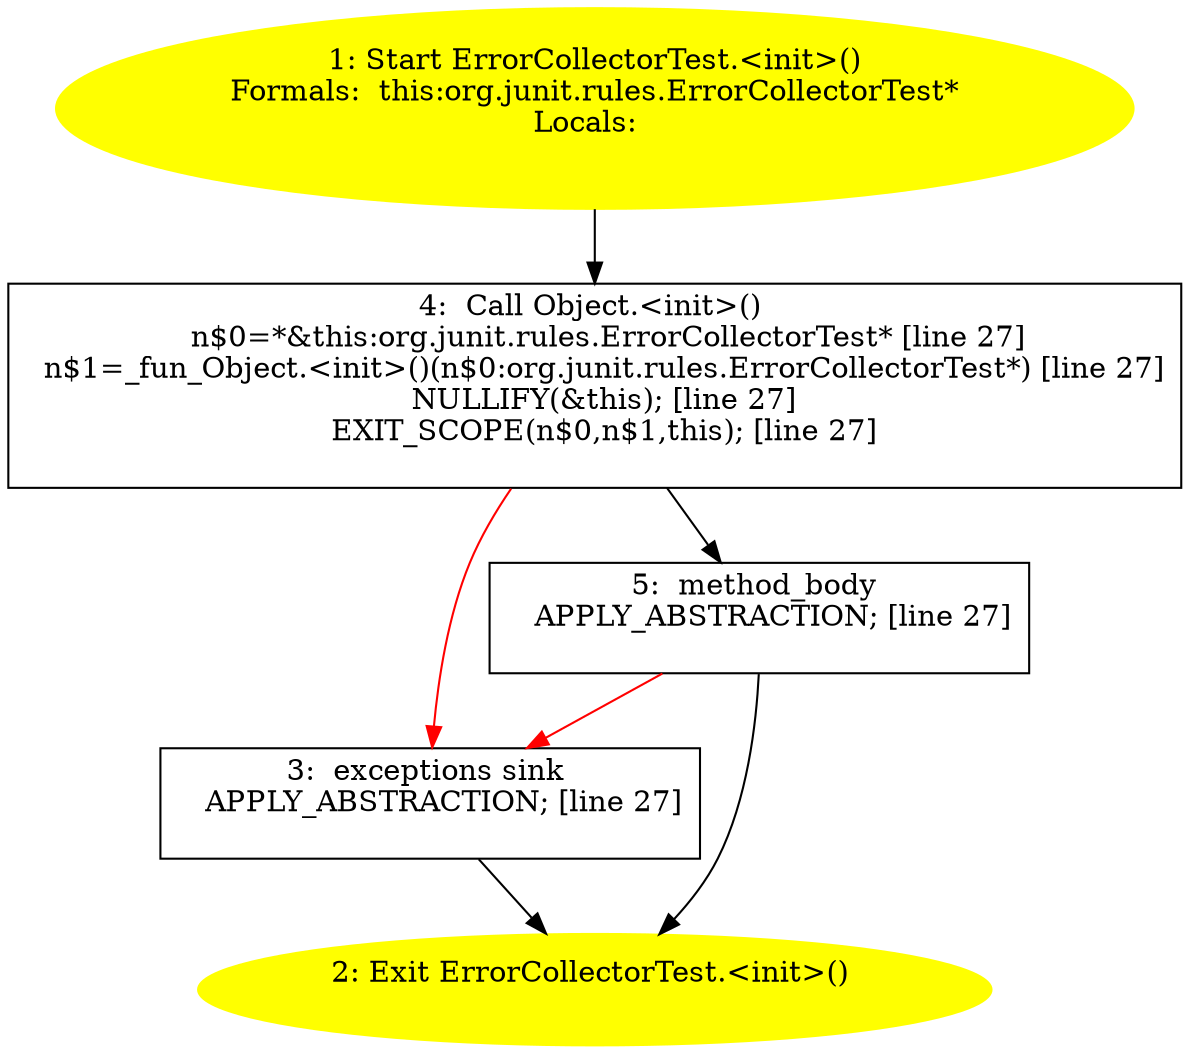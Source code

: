 /* @generated */
digraph cfg {
"org.junit.rules.ErrorCollectorTest.<init>().ee79466acc02f579a27e8a737a54bdc2_1" [label="1: Start ErrorCollectorTest.<init>()\nFormals:  this:org.junit.rules.ErrorCollectorTest*\nLocals:  \n  " color=yellow style=filled]
	

	 "org.junit.rules.ErrorCollectorTest.<init>().ee79466acc02f579a27e8a737a54bdc2_1" -> "org.junit.rules.ErrorCollectorTest.<init>().ee79466acc02f579a27e8a737a54bdc2_4" ;
"org.junit.rules.ErrorCollectorTest.<init>().ee79466acc02f579a27e8a737a54bdc2_2" [label="2: Exit ErrorCollectorTest.<init>() \n  " color=yellow style=filled]
	

"org.junit.rules.ErrorCollectorTest.<init>().ee79466acc02f579a27e8a737a54bdc2_3" [label="3:  exceptions sink \n   APPLY_ABSTRACTION; [line 27]\n " shape="box"]
	

	 "org.junit.rules.ErrorCollectorTest.<init>().ee79466acc02f579a27e8a737a54bdc2_3" -> "org.junit.rules.ErrorCollectorTest.<init>().ee79466acc02f579a27e8a737a54bdc2_2" ;
"org.junit.rules.ErrorCollectorTest.<init>().ee79466acc02f579a27e8a737a54bdc2_4" [label="4:  Call Object.<init>() \n   n$0=*&this:org.junit.rules.ErrorCollectorTest* [line 27]\n  n$1=_fun_Object.<init>()(n$0:org.junit.rules.ErrorCollectorTest*) [line 27]\n  NULLIFY(&this); [line 27]\n  EXIT_SCOPE(n$0,n$1,this); [line 27]\n " shape="box"]
	

	 "org.junit.rules.ErrorCollectorTest.<init>().ee79466acc02f579a27e8a737a54bdc2_4" -> "org.junit.rules.ErrorCollectorTest.<init>().ee79466acc02f579a27e8a737a54bdc2_5" ;
	 "org.junit.rules.ErrorCollectorTest.<init>().ee79466acc02f579a27e8a737a54bdc2_4" -> "org.junit.rules.ErrorCollectorTest.<init>().ee79466acc02f579a27e8a737a54bdc2_3" [color="red" ];
"org.junit.rules.ErrorCollectorTest.<init>().ee79466acc02f579a27e8a737a54bdc2_5" [label="5:  method_body \n   APPLY_ABSTRACTION; [line 27]\n " shape="box"]
	

	 "org.junit.rules.ErrorCollectorTest.<init>().ee79466acc02f579a27e8a737a54bdc2_5" -> "org.junit.rules.ErrorCollectorTest.<init>().ee79466acc02f579a27e8a737a54bdc2_2" ;
	 "org.junit.rules.ErrorCollectorTest.<init>().ee79466acc02f579a27e8a737a54bdc2_5" -> "org.junit.rules.ErrorCollectorTest.<init>().ee79466acc02f579a27e8a737a54bdc2_3" [color="red" ];
}

